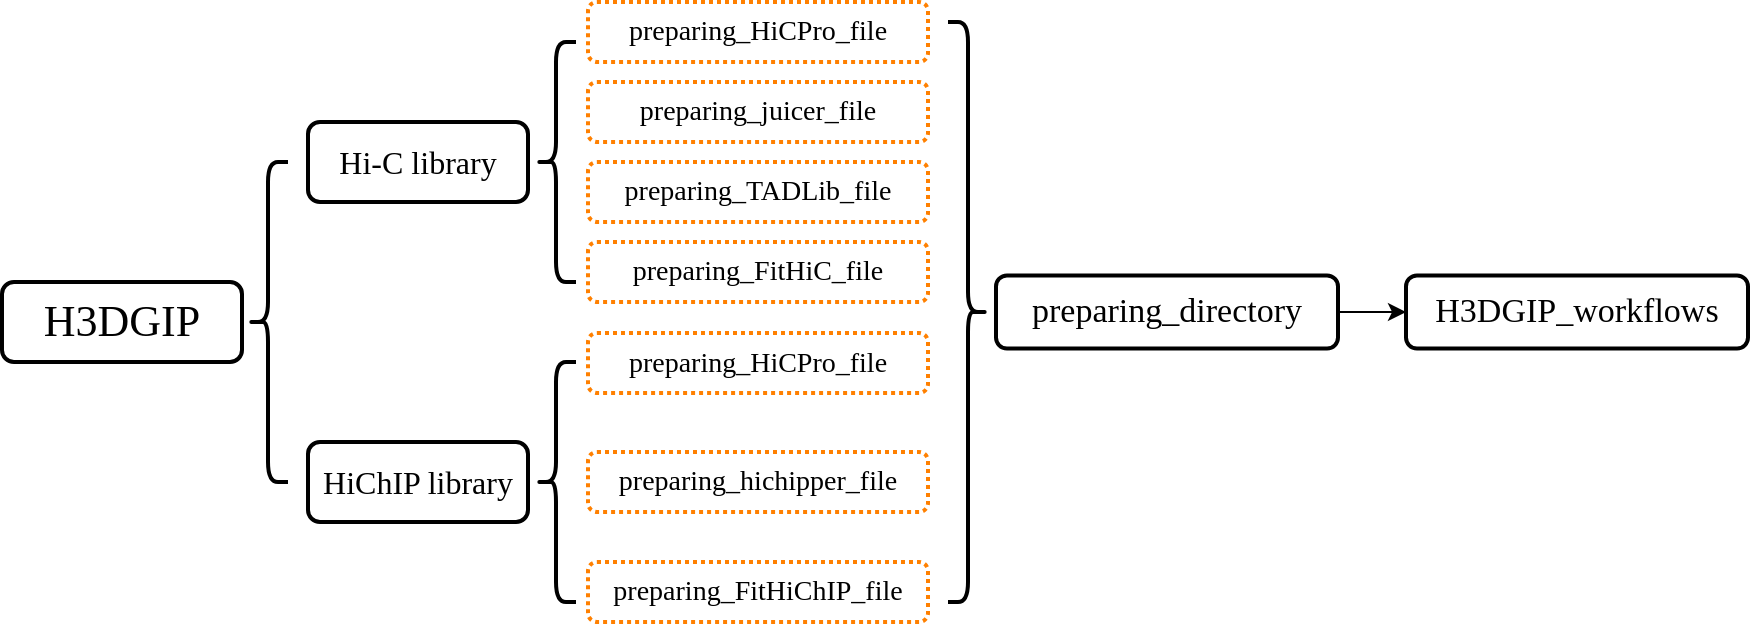 <mxfile>
    <diagram id="bFlUle6edTB661zkb4I5" name="第 1 页">
        <mxGraphModel dx="1435" dy="991" grid="1" gridSize="10" guides="1" tooltips="1" connect="1" arrows="1" fold="1" page="1" pageScale="1" pageWidth="827" pageHeight="1169" math="0" shadow="0">
            <root>
                <mxCell id="0"/>
                <mxCell id="1" parent="0"/>
                <mxCell id="2" value="&lt;font style=&quot;font-size: 22px;&quot;&gt;H3DGIP&lt;/font&gt;" style="rounded=1;whiteSpace=wrap;html=1;strokeWidth=2;fontFamily=Times New Roman;fontSize=22;" parent="1" vertex="1">
                    <mxGeometry x="147" y="340" width="120" height="40" as="geometry"/>
                </mxCell>
                <mxCell id="8" value="" style="shape=curlyBracket;whiteSpace=wrap;html=1;rounded=1;strokeWidth=2;fontFamily=Times New Roman;" parent="1" vertex="1">
                    <mxGeometry x="270" y="280" width="20" height="160" as="geometry"/>
                </mxCell>
                <mxCell id="11" value="Hi-C library" style="rounded=1;whiteSpace=wrap;html=1;strokeWidth=2;fontSize=16;fontFamily=Times New Roman;" parent="1" vertex="1">
                    <mxGeometry x="300" y="260" width="110" height="40" as="geometry"/>
                </mxCell>
                <mxCell id="12" value="HiChIP library" style="rounded=1;whiteSpace=wrap;html=1;strokeWidth=2;fontSize=16;fontFamily=Times New Roman;" parent="1" vertex="1">
                    <mxGeometry x="300" y="420" width="110" height="40" as="geometry"/>
                </mxCell>
                <mxCell id="13" value="" style="shape=curlyBracket;whiteSpace=wrap;html=1;rounded=1;strokeWidth=2;fontFamily=Times New Roman;" parent="1" vertex="1">
                    <mxGeometry x="414" y="220" width="20" height="120" as="geometry"/>
                </mxCell>
                <mxCell id="14" value="" style="shape=curlyBracket;whiteSpace=wrap;html=1;rounded=1;strokeWidth=2;fontFamily=Times New Roman;" parent="1" vertex="1">
                    <mxGeometry x="414" y="380" width="20" height="120" as="geometry"/>
                </mxCell>
                <mxCell id="17" value="preparing_HiCPro_file" style="rounded=1;whiteSpace=wrap;html=1;dashed=1;dashPattern=1 1;strokeColor=#FF8000;strokeWidth=2;fontSize=14;fontFamily=Times New Roman;" parent="1" vertex="1">
                    <mxGeometry x="440" y="200" width="170" height="30" as="geometry"/>
                </mxCell>
                <mxCell id="18" value="preparing_juicer_file" style="rounded=1;whiteSpace=wrap;html=1;dashed=1;dashPattern=1 1;strokeColor=#FF8000;strokeWidth=2;fontSize=14;fontFamily=Times New Roman;" parent="1" vertex="1">
                    <mxGeometry x="440" y="240" width="170" height="30" as="geometry"/>
                </mxCell>
                <mxCell id="19" value="preparing_TADLib_file" style="rounded=1;whiteSpace=wrap;html=1;dashed=1;dashPattern=1 1;strokeColor=#FF8000;strokeWidth=2;fontSize=14;fontFamily=Times New Roman;" parent="1" vertex="1">
                    <mxGeometry x="440" y="280" width="170" height="30" as="geometry"/>
                </mxCell>
                <mxCell id="20" value="preparing_FitHiC_file" style="rounded=1;whiteSpace=wrap;html=1;dashed=1;dashPattern=1 1;strokeColor=#FF8000;strokeWidth=2;fontSize=14;fontFamily=Times New Roman;" parent="1" vertex="1">
                    <mxGeometry x="440" y="320" width="170" height="30" as="geometry"/>
                </mxCell>
                <mxCell id="21" value="preparing_FitHiChIP_file" style="rounded=1;whiteSpace=wrap;html=1;dashed=1;dashPattern=1 1;strokeColor=#FF8000;strokeWidth=2;fontSize=14;fontFamily=Times New Roman;" parent="1" vertex="1">
                    <mxGeometry x="440" y="480" width="170" height="30" as="geometry"/>
                </mxCell>
                <mxCell id="22" value="preparing_hichipper_file" style="rounded=1;whiteSpace=wrap;html=1;dashed=1;dashPattern=1 1;strokeColor=#FF8000;strokeWidth=2;fontSize=14;fontFamily=Times New Roman;" parent="1" vertex="1">
                    <mxGeometry x="440" y="425" width="170" height="30" as="geometry"/>
                </mxCell>
                <mxCell id="23" value="" style="shape=curlyBracket;whiteSpace=wrap;html=1;rounded=1;flipH=1;strokeWidth=2;fontFamily=Times New Roman;" parent="1" vertex="1">
                    <mxGeometry x="620" y="210" width="20" height="290" as="geometry"/>
                </mxCell>
                <mxCell id="24" value="H3DGIP_workflows" style="rounded=1;whiteSpace=wrap;html=1;strokeWidth=2;fontSize=17;fontFamily=Times New Roman;" parent="1" vertex="1">
                    <mxGeometry x="849" y="336.75" width="171" height="36.5" as="geometry"/>
                </mxCell>
                <mxCell id="25" value="preparing_HiCPro_file" style="rounded=1;whiteSpace=wrap;html=1;dashed=1;dashPattern=1 1;strokeColor=#FF8000;strokeWidth=2;fontSize=14;fontFamily=Times New Roman;" parent="1" vertex="1">
                    <mxGeometry x="440" y="365.5" width="170" height="30" as="geometry"/>
                </mxCell>
                <mxCell id="27" value="" style="edgeStyle=none;html=1;" edge="1" parent="1" source="26" target="24">
                    <mxGeometry relative="1" as="geometry"/>
                </mxCell>
                <mxCell id="26" value="preparing_directory" style="rounded=1;whiteSpace=wrap;html=1;strokeWidth=2;fontSize=17;fontFamily=Times New Roman;" vertex="1" parent="1">
                    <mxGeometry x="644" y="336.75" width="171" height="36.5" as="geometry"/>
                </mxCell>
            </root>
        </mxGraphModel>
    </diagram>
</mxfile>